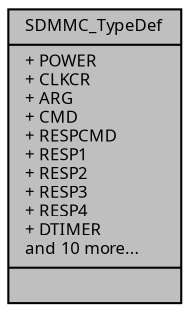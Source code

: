 digraph "SDMMC_TypeDef"
{
  edge [fontname="Sans",fontsize="8",labelfontname="Sans",labelfontsize="8"];
  node [fontname="Sans",fontsize="8",shape=record];
  Node1 [label="{SDMMC_TypeDef\n|+ POWER\l+ CLKCR\l+ ARG\l+ CMD\l+ RESPCMD\l+ RESP1\l+ RESP2\l+ RESP3\l+ RESP4\l+ DTIMER\land 10 more...\l|}",height=0.2,width=0.4,color="black", fillcolor="grey75", style="filled", fontcolor="black"];
}
